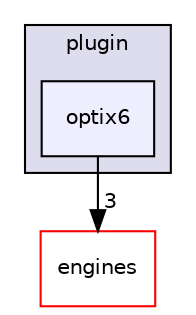 digraph "platform/plugins/openDeck/plugin/optix6" {
  compound=true
  node [ fontsize="10", fontname="Helvetica"];
  edge [ labelfontsize="10", labelfontname="Helvetica"];
  subgraph clusterdir_4a81ef2993af591efcf718b6d8e6b83e {
    graph [ bgcolor="#ddddee", pencolor="black", label="plugin" fontname="Helvetica", fontsize="10", URL="dir_4a81ef2993af591efcf718b6d8e6b83e.html"]
  dir_a9b2e6847c0dad908dd22fd6b4dc5ea9 [shape=box, label="optix6", style="filled", fillcolor="#eeeeff", pencolor="black", URL="dir_a9b2e6847c0dad908dd22fd6b4dc5ea9.html"];
  }
  dir_4389f3d2beff546807b6b148625d2759 [shape=box label="engines" fillcolor="white" style="filled" color="red" URL="dir_4389f3d2beff546807b6b148625d2759.html"];
  dir_a9b2e6847c0dad908dd22fd6b4dc5ea9->dir_4389f3d2beff546807b6b148625d2759 [headlabel="3", labeldistance=1.5 headhref="dir_000129_000073.html"];
}
